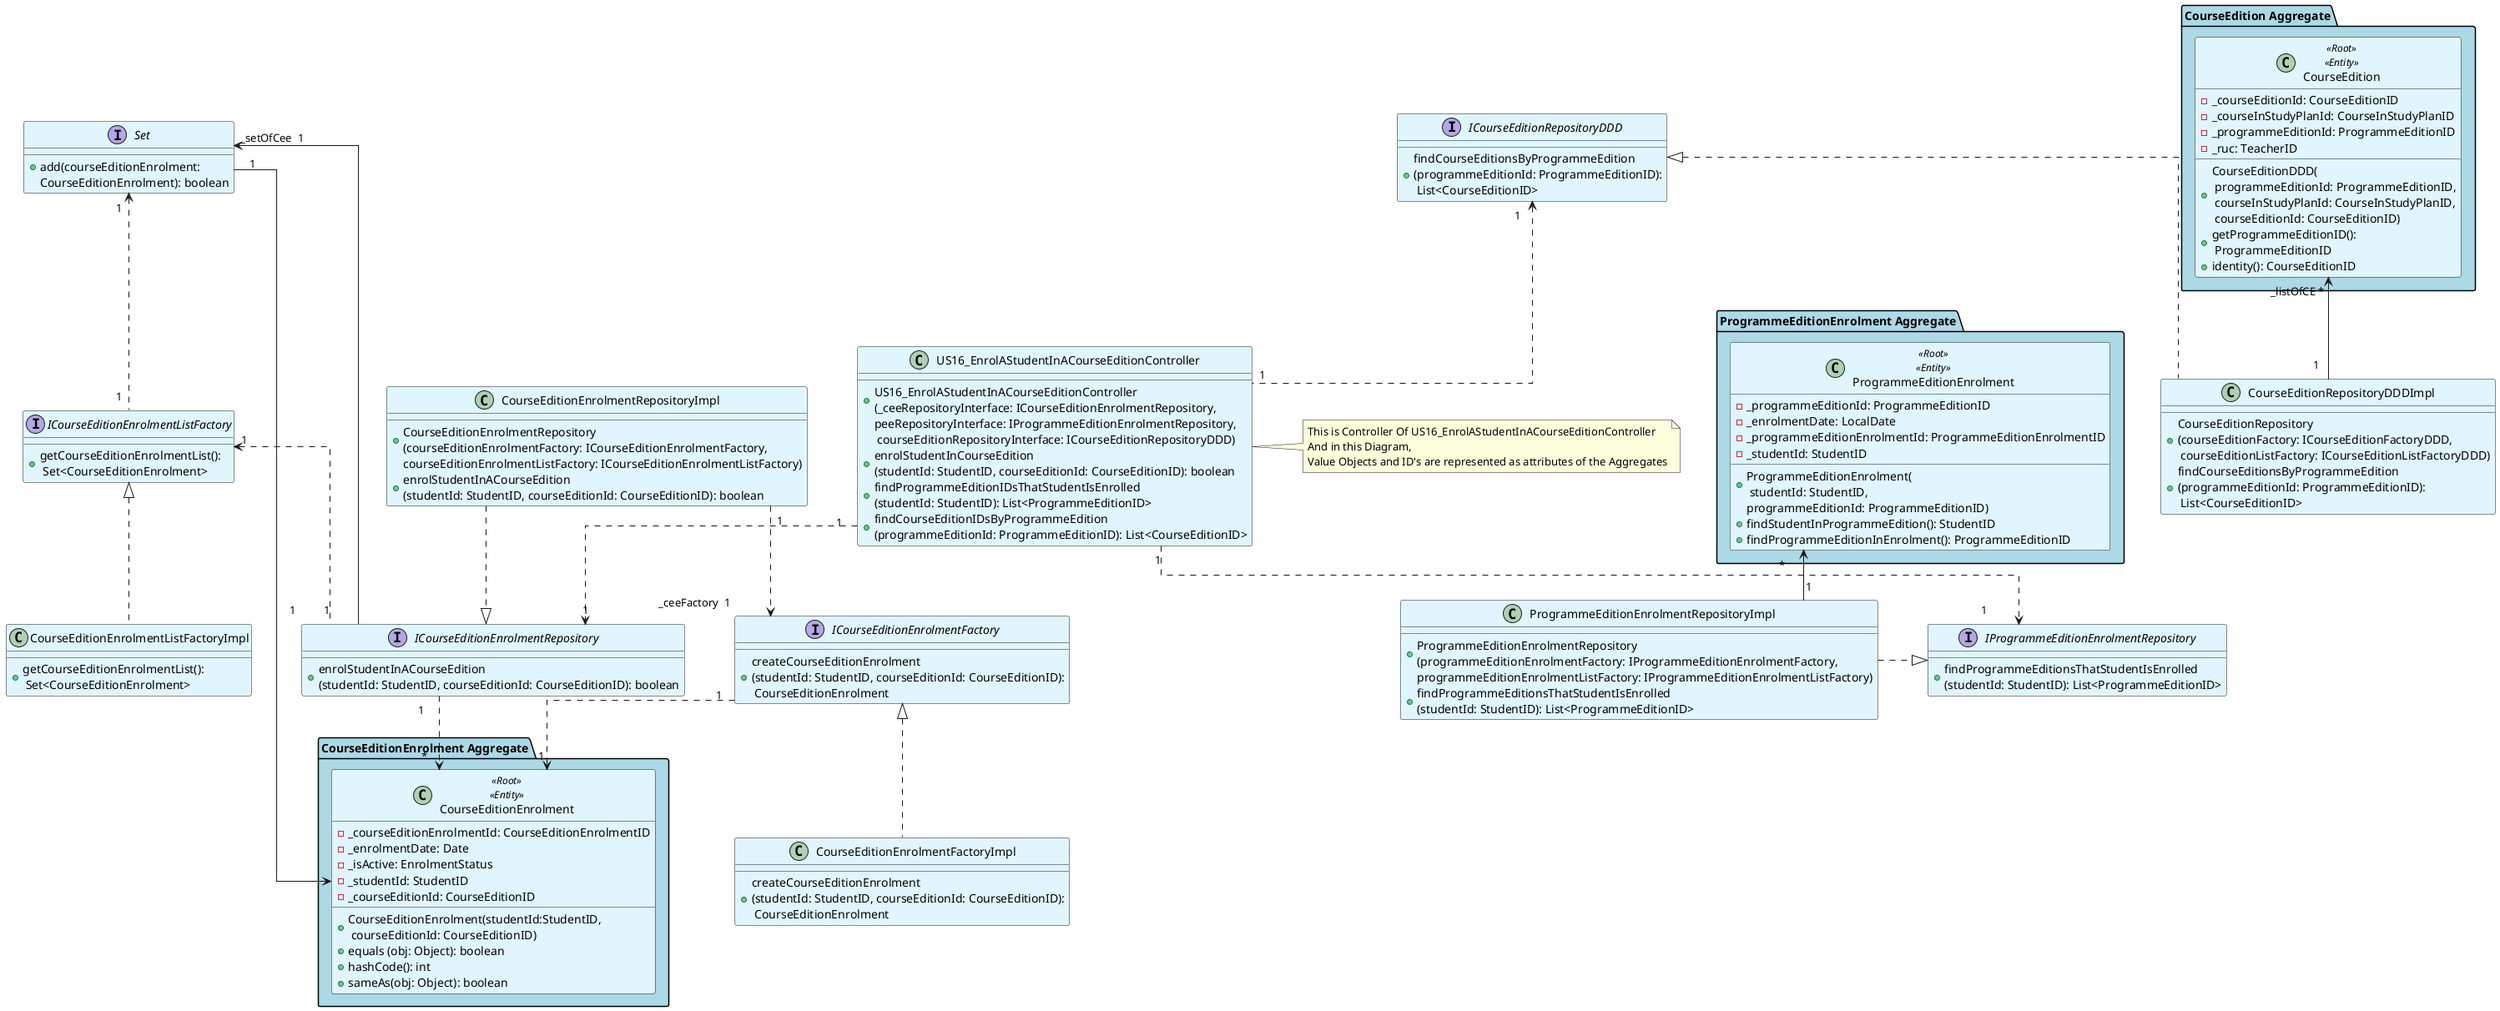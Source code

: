 @startuml
skinparam ranksep 60
skinparam nodesep 60
skinparam linetype ortho
skinparam classBackgroundColor #E1F5FE


class US16_EnrolAStudentInACourseEditionController {
    +US16_EnrolAStudentInACourseEditionController\n(_ceeRepositoryInterface: ICourseEditionEnrolmentRepository,
    peeRepositoryInterface: IProgrammeEditionEnrolmentRepository,\n courseEditionRepositoryInterface: ICourseEditionRepositoryDDD)
    +enrolStudentInCourseEdition\n(studentId: StudentID, courseEditionId: CourseEditionID): boolean
    +findProgrammeEditionIDsThatStudentIsEnrolled\n(studentId: StudentID): List<ProgrammeEditionID>
    +findCourseEditionIDsByProgrammeEdition\n(programmeEditionId: ProgrammeEditionID): List<CourseEditionID>
}

note right of "US16_EnrolAStudentInACourseEditionController"
This is Controller Of US16_EnrolAStudentInACourseEditionController
And in this Diagram,
Value Objects and ID's are represented as attributes of the Aggregates
end note


interface ICourseEditionEnrolmentRepository {
    +enrolStudentInACourseEdition\n(studentId: StudentID, courseEditionId: CourseEditionID): boolean
}

class CourseEditionEnrolmentRepositoryImpl {
    +CourseEditionEnrolmentRepository\n(courseEditionEnrolmentFactory: ICourseEditionEnrolmentFactory,
    courseEditionEnrolmentListFactory: ICourseEditionEnrolmentListFactory)
    +enrolStudentInACourseEdition\n(studentId: StudentID, courseEditionId: CourseEditionID): boolean
}

interface IProgrammeEditionEnrolmentRepository {
     +findProgrammeEditionsThatStudentIsEnrolled\n(studentId: StudentID): List<ProgrammeEditionID>
}

class ProgrammeEditionEnrolmentRepositoryImpl {
    +ProgrammeEditionEnrolmentRepository\n(programmeEditionEnrolmentFactory: IProgrammeEditionEnrolmentFactory,
    programmeEditionEnrolmentListFactory: IProgrammeEditionEnrolmentListFactory)
    +findProgrammeEditionsThatStudentIsEnrolled\n(studentId: StudentID): List<ProgrammeEditionID>
}

interface ICourseEditionRepositoryDDD {
     +findCourseEditionsByProgrammeEdition\n(programmeEditionId: ProgrammeEditionID):\n List<CourseEditionID>
}

class CourseEditionRepositoryDDDImpl {
    +CourseEditionRepository\n(courseEditionFactory: ICourseEditionFactoryDDD,\n courseEditionListFactory: ICourseEditionListFactoryDDD)
    +findCourseEditionsByProgrammeEdition\n(programmeEditionId: ProgrammeEditionID):\n List<CourseEditionID>
}

interface ICourseEditionEnrolmentListFactory{
    +getCourseEditionEnrolmentList():\n Set<CourseEditionEnrolment>
}

class CourseEditionEnrolmentListFactoryImpl {
    +getCourseEditionEnrolmentList():\n Set<CourseEditionEnrolment>
}

interface ICourseEditionEnrolmentFactory{
    +createCourseEditionEnrolment\n(studentId: StudentID, courseEditionId: CourseEditionID):\n CourseEditionEnrolment
}

class CourseEditionEnrolmentFactoryImpl{
    +createCourseEditionEnrolment\n(studentId: StudentID, courseEditionId: CourseEditionID):\n CourseEditionEnrolment
}

package "CourseEditionEnrolment Aggregate" #LightBlue {
    class CourseEditionEnrolment <<Root>> <<Entity>> {
             -_courseEditionEnrolmentId: CourseEditionEnrolmentID
             -_enrolmentDate: Date
             -_isActive: EnrolmentStatus
             -_studentId: StudentID
             -_courseEditionId: CourseEditionID
             +CourseEditionEnrolment(studentId:StudentID,\n courseEditionId: CourseEditionID)
             +equals (obj: Object): boolean
             +hashCode(): int
             +sameAs(obj: Object): boolean
    }
}


package "CourseEdition Aggregate" #LightBlue{
    class CourseEdition <<Root>> <<Entity>> {
    -_courseEditionId: CourseEditionID
    -_courseInStudyPlanId: CourseInStudyPlanID
    -_programmeEditionId: ProgrammeEditionID
    -_ruc: TeacherID
    +CourseEditionDDD(\n programmeEditionId: ProgrammeEditionID,\n courseInStudyPlanId: CourseInStudyPlanID,\n courseEditionId: CourseEditionID)
    +getProgrammeEditionID():\n ProgrammeEditionID
    +identity(): CourseEditionID
    }
}


package "ProgrammeEditionEnrolment Aggregate" #LightBlue {
    class ProgrammeEditionEnrolment <<Root>> <<Entity>> {
    -_programmeEditionId: ProgrammeEditionID
    -_enrolmentDate: LocalDate
    -_programmeEditionEnrolmentId: ProgrammeEditionEnrolmentID
    -_studentId: StudentID
    +ProgrammeEditionEnrolment(\n studentId: StudentID,
    programmeEditionId: ProgrammeEditionID)
    +findStudentInProgrammeEdition(): StudentID
    +findProgrammeEditionInEnrolment(): ProgrammeEditionID
    }
}


interface Set {
    +add(courseEditionEnrolment:
    CourseEditionEnrolment): boolean
}


US16_EnrolAStudentInACourseEditionController "1   ".u.> "1    " ICourseEditionRepositoryDDD
US16_EnrolAStudentInACourseEditionController "1  "..> "1       " IProgrammeEditionEnrolmentRepository
US16_EnrolAStudentInACourseEditionController "1   "..> "  1    " ICourseEditionEnrolmentRepository

CourseEdition "_listOfCE * " <-- "1   " CourseEditionRepositoryDDDImpl

ProgrammeEditionEnrolment " *    " <-- "1   " ProgrammeEditionEnrolmentRepositoryImpl

ICourseEditionEnrolmentRepository <|.u. CourseEditionEnrolmentRepositoryImpl
IProgrammeEditionEnrolmentRepository <|.l.  ProgrammeEditionEnrolmentRepositoryImpl
ICourseEditionRepositoryDDD <|.. CourseEditionRepositoryDDDImpl

Set "   1            " -->  CourseEditionEnrolment

ICourseEditionEnrolmentFactory <|.. CourseEditionEnrolmentFactoryImpl
ICourseEditionEnrolmentListFactory <|.. CourseEditionEnrolmentListFactoryImpl

ICourseEditionEnrolmentRepository " 1  " -u-> "_setOfCee  1       " Set
ICourseEditionEnrolmentRepository"   1  " ..> " *   "CourseEditionEnrolment
ICourseEditionEnrolmentRepository "1  " .u.> "1  " ICourseEditionEnrolmentListFactory
CourseEditionEnrolmentRepositoryImpl "1  " ..> "_ceeFactory  1      " ICourseEditionEnrolmentFactory
ICourseEditionEnrolmentFactory "1  " ..> "1  " CourseEditionEnrolment
ICourseEditionEnrolmentListFactory "1  " .u.> "1  " Set

@enduml